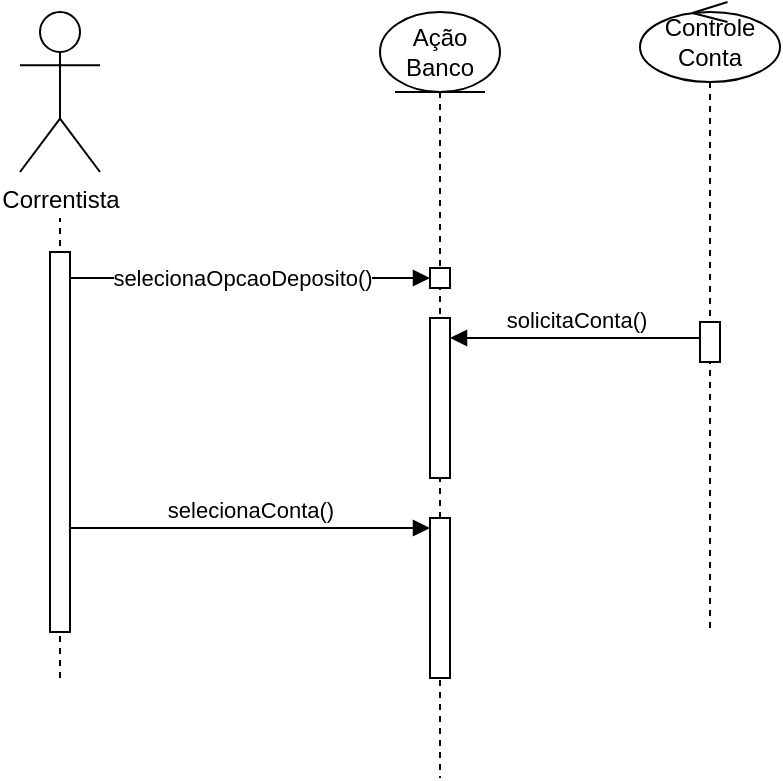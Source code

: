 <mxfile version="23.1.8" type="google">
  <diagram name="Page-1" id="2YBvvXClWsGukQMizWep">
    <mxGraphModel grid="1" page="1" gridSize="10" guides="1" tooltips="1" connect="1" arrows="1" fold="1" pageScale="1" pageWidth="850" pageHeight="1100" math="0" shadow="0">
      <root>
        <mxCell id="0" />
        <mxCell id="1" parent="0" />
        <mxCell id="aM9ryv3xv72pqoxQDRHE-9" value="solicitaConta()" style="html=1;verticalAlign=bottom;endArrow=block;edgeStyle=elbowEdgeStyle;elbow=vertical;curved=0;rounded=0;" edge="1" parent="1" source="eFgzUQuUM9dpqkULkGE2-12" target="eFgzUQuUM9dpqkULkGE2-10">
          <mxGeometry relative="1" as="geometry">
            <mxPoint x="535" y="200" as="sourcePoint" />
            <Array as="points">
              <mxPoint x="460" y="200" />
            </Array>
            <mxPoint x="370" y="200" as="targetPoint" />
          </mxGeometry>
        </mxCell>
        <mxCell id="eFgzUQuUM9dpqkULkGE2-1" value="Correntista" style="shape=umlActor;verticalLabelPosition=bottom;verticalAlign=top;html=1;outlineConnect=0;" vertex="1" parent="1">
          <mxGeometry x="140" y="37" width="40" height="80" as="geometry" />
        </mxCell>
        <mxCell id="eFgzUQuUM9dpqkULkGE2-5" value="" style="html=1;verticalAlign=bottom;endArrow=block;curved=0;rounded=0;entryX=0;entryY=0;entryDx=0;entryDy=5;entryPerimeter=0;" edge="1" parent="1" target="eFgzUQuUM9dpqkULkGE2-9">
          <mxGeometry y="10" width="80" relative="1" as="geometry">
            <mxPoint x="165" y="170" as="sourcePoint" />
            <mxPoint x="340" y="170" as="targetPoint" />
            <mxPoint as="offset" />
          </mxGeometry>
        </mxCell>
        <mxCell id="eFgzUQuUM9dpqkULkGE2-7" value="selecionaOpcaoDeposito()" style="edgeLabel;html=1;align=center;verticalAlign=middle;resizable=0;points=[];" connectable="0" vertex="1" parent="eFgzUQuUM9dpqkULkGE2-5">
          <mxGeometry x="-0.262" relative="1" as="geometry">
            <mxPoint x="19" as="offset" />
          </mxGeometry>
        </mxCell>
        <mxCell id="eFgzUQuUM9dpqkULkGE2-8" value="Ação&lt;br&gt;Banco" style="shape=umlLifeline;perimeter=lifelinePerimeter;whiteSpace=wrap;html=1;container=1;dropTarget=0;collapsible=0;recursiveResize=0;outlineConnect=0;portConstraint=eastwest;newEdgeStyle={&quot;curved&quot;:0,&quot;rounded&quot;:0};participant=umlEntity;" vertex="1" parent="1">
          <mxGeometry x="320" y="37" width="60" height="383" as="geometry" />
        </mxCell>
        <mxCell id="eFgzUQuUM9dpqkULkGE2-9" value="" style="html=1;points=[[0,0,0,0,5],[0,1,0,0,-5],[1,0,0,0,5],[1,1,0,0,-5]];perimeter=orthogonalPerimeter;outlineConnect=0;targetShapes=umlLifeline;portConstraint=eastwest;newEdgeStyle={&quot;curved&quot;:0,&quot;rounded&quot;:0};" vertex="1" parent="eFgzUQuUM9dpqkULkGE2-8">
          <mxGeometry x="25" y="128" width="10" height="10" as="geometry" />
        </mxCell>
        <mxCell id="eFgzUQuUM9dpqkULkGE2-10" value="" style="html=1;points=[[0,0,0,0,5],[0,1,0,0,-5],[1,0,0,0,5],[1,1,0,0,-5]];perimeter=orthogonalPerimeter;outlineConnect=0;targetShapes=umlLifeline;portConstraint=eastwest;newEdgeStyle={&quot;curved&quot;:0,&quot;rounded&quot;:0};" vertex="1" parent="eFgzUQuUM9dpqkULkGE2-8">
          <mxGeometry x="25" y="153" width="10" height="80" as="geometry" />
        </mxCell>
        <mxCell id="eFgzUQuUM9dpqkULkGE2-19" value="" style="html=1;points=[[0,0,0,0,5],[0,1,0,0,-5],[1,0,0,0,5],[1,1,0,0,-5]];perimeter=orthogonalPerimeter;outlineConnect=0;targetShapes=umlLifeline;portConstraint=eastwest;newEdgeStyle={&quot;curved&quot;:0,&quot;rounded&quot;:0};" vertex="1" parent="eFgzUQuUM9dpqkULkGE2-8">
          <mxGeometry x="25" y="253" width="10" height="80" as="geometry" />
        </mxCell>
        <mxCell id="eFgzUQuUM9dpqkULkGE2-11" value="Controle&lt;br&gt;Conta" style="shape=umlLifeline;perimeter=lifelinePerimeter;whiteSpace=wrap;html=1;container=1;dropTarget=0;collapsible=0;recursiveResize=0;outlineConnect=0;portConstraint=eastwest;newEdgeStyle={&quot;curved&quot;:0,&quot;rounded&quot;:0};participant=umlControl;" vertex="1" parent="1">
          <mxGeometry x="450" y="32" width="70" height="315" as="geometry" />
        </mxCell>
        <mxCell id="eFgzUQuUM9dpqkULkGE2-12" value="" style="html=1;points=[[0,0,0,0,5],[0,1,0,0,-5],[1,0,0,0,5],[1,1,0,0,-5]];perimeter=orthogonalPerimeter;outlineConnect=0;targetShapes=umlLifeline;portConstraint=eastwest;newEdgeStyle={&quot;curved&quot;:0,&quot;rounded&quot;:0};" vertex="1" parent="eFgzUQuUM9dpqkULkGE2-11">
          <mxGeometry x="30" y="160" width="10" height="20" as="geometry" />
        </mxCell>
        <mxCell id="eFgzUQuUM9dpqkULkGE2-18" value="" style="endArrow=none;dashed=1;html=1;rounded=0;" edge="1" parent="1">
          <mxGeometry width="50" height="50" relative="1" as="geometry">
            <mxPoint x="160" y="370" as="sourcePoint" />
            <mxPoint x="160" y="140" as="targetPoint" />
          </mxGeometry>
        </mxCell>
        <mxCell id="eFgzUQuUM9dpqkULkGE2-2" value="" style="html=1;points=[];perimeter=orthogonalPerimeter;outlineConnect=0;targetShapes=umlLifeline;portConstraint=eastwest;newEdgeStyle={&quot;edgeStyle&quot;:&quot;elbowEdgeStyle&quot;,&quot;elbow&quot;:&quot;vertical&quot;,&quot;curved&quot;:0,&quot;rounded&quot;:0};" vertex="1" parent="1">
          <mxGeometry x="155" y="157" width="10" height="190" as="geometry" />
        </mxCell>
        <mxCell id="eFgzUQuUM9dpqkULkGE2-20" value="selecionaConta()" style="html=1;verticalAlign=bottom;endArrow=block;curved=0;rounded=0;entryX=0;entryY=0;entryDx=0;entryDy=5;entryPerimeter=0;" edge="1" parent="1" source="eFgzUQuUM9dpqkULkGE2-2" target="eFgzUQuUM9dpqkULkGE2-19">
          <mxGeometry width="80" relative="1" as="geometry">
            <mxPoint x="200" y="300" as="sourcePoint" />
            <mxPoint x="280" y="300" as="targetPoint" />
          </mxGeometry>
        </mxCell>
      </root>
    </mxGraphModel>
  </diagram>
</mxfile>
